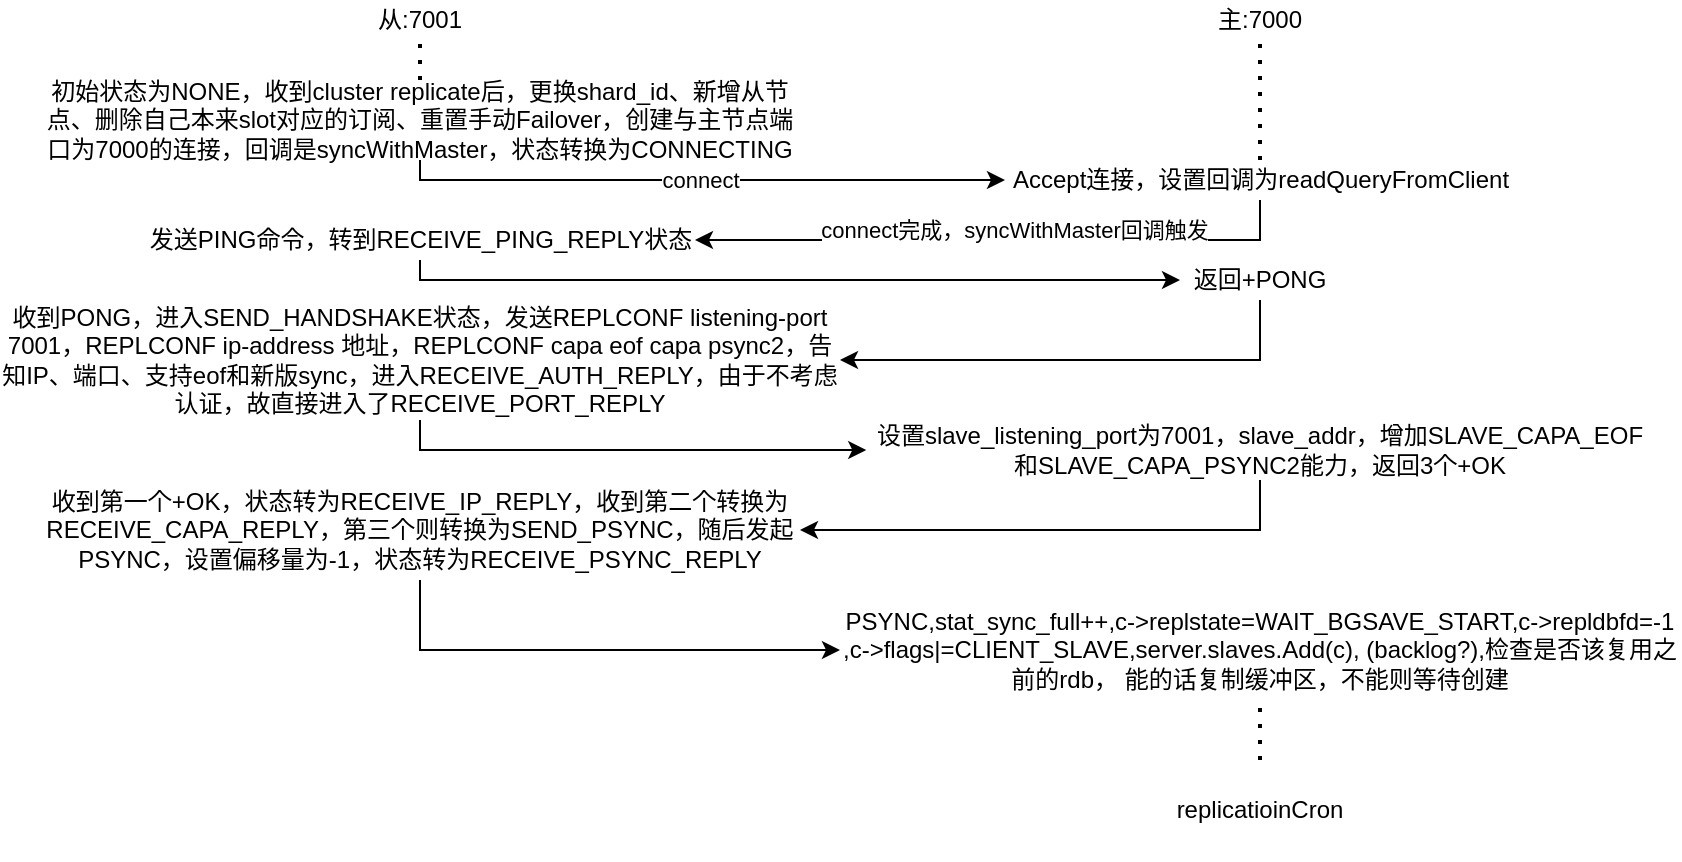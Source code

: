 <mxfile version="24.7.8">
  <diagram name="Page-1" id="2YBvvXClWsGukQMizWep">
    <mxGraphModel dx="1207" dy="691" grid="1" gridSize="10" guides="1" tooltips="1" connect="1" arrows="1" fold="1" page="1" pageScale="1" pageWidth="850" pageHeight="1100" math="0" shadow="0">
      <root>
        <mxCell id="0" />
        <mxCell id="1" parent="0" />
        <mxCell id="uTmtSbhfa73AENKRCiW3-1" value="从:7001" style="text;html=1;align=center;verticalAlign=middle;whiteSpace=wrap;rounded=0;" parent="1" vertex="1">
          <mxGeometry x="190" y="20" width="60" height="20" as="geometry" />
        </mxCell>
        <mxCell id="uTmtSbhfa73AENKRCiW3-2" value="主:7000" style="text;html=1;align=center;verticalAlign=middle;whiteSpace=wrap;rounded=0;" parent="1" vertex="1">
          <mxGeometry x="610" y="20" width="60" height="20" as="geometry" />
        </mxCell>
        <mxCell id="uTmtSbhfa73AENKRCiW3-7" style="edgeStyle=orthogonalEdgeStyle;rounded=0;orthogonalLoop=1;jettySize=auto;html=1;entryX=0;entryY=0.5;entryDx=0;entryDy=0;exitX=0.5;exitY=1;exitDx=0;exitDy=0;" parent="1" source="uTmtSbhfa73AENKRCiW3-3" target="uTmtSbhfa73AENKRCiW3-6" edge="1">
          <mxGeometry relative="1" as="geometry">
            <Array as="points">
              <mxPoint x="220" y="110" />
            </Array>
          </mxGeometry>
        </mxCell>
        <mxCell id="uTmtSbhfa73AENKRCiW3-8" value="connect" style="edgeLabel;html=1;align=center;verticalAlign=middle;resizable=0;points=[];" parent="uTmtSbhfa73AENKRCiW3-7" vertex="1" connectable="0">
          <mxGeometry x="-0.146" y="-1" relative="1" as="geometry">
            <mxPoint x="21" y="-1" as="offset" />
          </mxGeometry>
        </mxCell>
        <mxCell id="uTmtSbhfa73AENKRCiW3-3" value="初始状态为NONE，收到cluster replicate后，更换shard_id、新增从节点、删除自己本来slot对应的订阅、重置手动Failover，创建与主节点端口为7000的连接，回调是syncWithMaster，状态转换为CONNECTING" style="text;html=1;align=center;verticalAlign=middle;whiteSpace=wrap;rounded=0;" parent="1" vertex="1">
          <mxGeometry x="30" y="60" width="380" height="40" as="geometry" />
        </mxCell>
        <mxCell id="uTmtSbhfa73AENKRCiW3-11" style="edgeStyle=orthogonalEdgeStyle;rounded=0;orthogonalLoop=1;jettySize=auto;html=1;entryX=0;entryY=0.5;entryDx=0;entryDy=0;exitX=0.5;exitY=1;exitDx=0;exitDy=0;" parent="1" source="uTmtSbhfa73AENKRCiW3-5" target="uTmtSbhfa73AENKRCiW3-12" edge="1">
          <mxGeometry relative="1" as="geometry">
            <mxPoint x="640" y="270" as="targetPoint" />
            <Array as="points">
              <mxPoint x="220" y="160" />
              <mxPoint x="600" y="160" />
            </Array>
          </mxGeometry>
        </mxCell>
        <mxCell id="uTmtSbhfa73AENKRCiW3-5" value="发送PING命令，转到RECEIVE_PING_REPLY状态" style="text;html=1;align=center;verticalAlign=middle;whiteSpace=wrap;rounded=0;" parent="1" vertex="1">
          <mxGeometry x="82.5" y="130" width="275" height="20" as="geometry" />
        </mxCell>
        <mxCell id="uTmtSbhfa73AENKRCiW3-9" style="edgeStyle=orthogonalEdgeStyle;rounded=0;orthogonalLoop=1;jettySize=auto;html=1;exitX=0.5;exitY=1;exitDx=0;exitDy=0;entryX=1;entryY=0.5;entryDx=0;entryDy=0;" parent="1" source="uTmtSbhfa73AENKRCiW3-6" target="uTmtSbhfa73AENKRCiW3-5" edge="1">
          <mxGeometry relative="1" as="geometry">
            <Array as="points">
              <mxPoint x="640" y="140" />
            </Array>
          </mxGeometry>
        </mxCell>
        <mxCell id="uTmtSbhfa73AENKRCiW3-10" value="connect完成，syncWithMaster回调触发" style="edgeLabel;html=1;align=center;verticalAlign=middle;resizable=0;points=[];" parent="uTmtSbhfa73AENKRCiW3-9" vertex="1" connectable="0">
          <mxGeometry x="0.61" y="-1" relative="1" as="geometry">
            <mxPoint x="100" y="-4" as="offset" />
          </mxGeometry>
        </mxCell>
        <mxCell id="uTmtSbhfa73AENKRCiW3-6" value="Accept连接，设置回调为readQueryFromClient" style="text;html=1;align=center;verticalAlign=middle;whiteSpace=wrap;rounded=0;" parent="1" vertex="1">
          <mxGeometry x="512.5" y="100" width="255" height="20" as="geometry" />
        </mxCell>
        <mxCell id="ilX25yQ41fgXcGCMx8rG-4" style="edgeStyle=orthogonalEdgeStyle;rounded=0;orthogonalLoop=1;jettySize=auto;html=1;entryX=1;entryY=0.5;entryDx=0;entryDy=0;exitX=0.5;exitY=1;exitDx=0;exitDy=0;" parent="1" source="uTmtSbhfa73AENKRCiW3-12" target="ilX25yQ41fgXcGCMx8rG-11" edge="1">
          <mxGeometry relative="1" as="geometry">
            <mxPoint x="410" y="200" as="targetPoint" />
            <mxPoint x="705" y="180" as="sourcePoint" />
            <Array as="points">
              <mxPoint x="640" y="200" />
            </Array>
          </mxGeometry>
        </mxCell>
        <mxCell id="uTmtSbhfa73AENKRCiW3-12" value="返回+PONG" style="text;html=1;align=center;verticalAlign=middle;whiteSpace=wrap;rounded=0;" parent="1" vertex="1">
          <mxGeometry x="600" y="150" width="80" height="20" as="geometry" />
        </mxCell>
        <mxCell id="uTmtSbhfa73AENKRCiW3-14" value="" style="endArrow=none;dashed=1;html=1;dashPattern=1 3;strokeWidth=2;rounded=0;entryX=0.5;entryY=1;entryDx=0;entryDy=0;exitX=0.5;exitY=0;exitDx=0;exitDy=0;" parent="1" source="uTmtSbhfa73AENKRCiW3-3" target="uTmtSbhfa73AENKRCiW3-1" edge="1">
          <mxGeometry width="50" height="50" relative="1" as="geometry">
            <mxPoint x="390" y="330" as="sourcePoint" />
            <mxPoint x="440" y="280" as="targetPoint" />
          </mxGeometry>
        </mxCell>
        <mxCell id="uTmtSbhfa73AENKRCiW3-15" value="" style="endArrow=none;dashed=1;html=1;dashPattern=1 3;strokeWidth=2;rounded=0;entryX=0.5;entryY=1;entryDx=0;entryDy=0;exitX=0.5;exitY=0;exitDx=0;exitDy=0;" parent="1" source="uTmtSbhfa73AENKRCiW3-6" target="uTmtSbhfa73AENKRCiW3-2" edge="1">
          <mxGeometry width="50" height="50" relative="1" as="geometry">
            <mxPoint x="230" y="70" as="sourcePoint" />
            <mxPoint x="230" y="50" as="targetPoint" />
          </mxGeometry>
        </mxCell>
        <mxCell id="ilX25yQ41fgXcGCMx8rG-15" style="edgeStyle=orthogonalEdgeStyle;rounded=0;orthogonalLoop=1;jettySize=auto;html=1;entryX=1;entryY=0.5;entryDx=0;entryDy=0;exitX=0.5;exitY=1;exitDx=0;exitDy=0;" parent="1" source="ilX25yQ41fgXcGCMx8rG-8" target="ilX25yQ41fgXcGCMx8rG-14" edge="1">
          <mxGeometry relative="1" as="geometry">
            <mxPoint x="640" y="260" as="sourcePoint" />
            <Array as="points">
              <mxPoint x="640" y="285" />
              <mxPoint x="410" y="285" />
            </Array>
          </mxGeometry>
        </mxCell>
        <mxCell id="ilX25yQ41fgXcGCMx8rG-8" value="设置slave_listening_port为7001，slave_addr，增加SLAVE_CAPA_EOF和&lt;span style=&quot;background-color: initial; font-size: 12px;&quot;&gt;SLAVE_CAPA_PSYNC2&lt;/span&gt;能力，返回3个+OK" style="text;html=1;align=center;verticalAlign=middle;whiteSpace=wrap;rounded=0;" parent="1" vertex="1">
          <mxGeometry x="443.12" y="230" width="393.75" height="30" as="geometry" />
        </mxCell>
        <mxCell id="ilX25yQ41fgXcGCMx8rG-13" style="edgeStyle=orthogonalEdgeStyle;rounded=0;orthogonalLoop=1;jettySize=auto;html=1;entryX=0;entryY=0.5;entryDx=0;entryDy=0;" parent="1" source="ilX25yQ41fgXcGCMx8rG-11" target="ilX25yQ41fgXcGCMx8rG-8" edge="1">
          <mxGeometry relative="1" as="geometry">
            <mxPoint x="443.13" y="245" as="targetPoint" />
            <Array as="points">
              <mxPoint x="220" y="245" />
            </Array>
          </mxGeometry>
        </mxCell>
        <mxCell id="ilX25yQ41fgXcGCMx8rG-11" value="收到PONG，进入SEND_HANDSHAKE状态，发送REPLCONF listening-port 7001，REPLCONF ip-address 地址，REPLCONF capa eof capa psync2，告知IP、端口、支持eof和新版sync，进入RECEIVE_AUTH_REPLY，由于不考虑认证，故直接进入了RECEIVE_PORT_REPLY" style="text;html=1;align=center;verticalAlign=middle;whiteSpace=wrap;rounded=0;" parent="1" vertex="1">
          <mxGeometry x="10" y="170" width="420" height="60" as="geometry" />
        </mxCell>
        <mxCell id="ilX25yQ41fgXcGCMx8rG-16" style="edgeStyle=orthogonalEdgeStyle;rounded=0;orthogonalLoop=1;jettySize=auto;html=1;entryX=0;entryY=0.5;entryDx=0;entryDy=0;" parent="1" source="ilX25yQ41fgXcGCMx8rG-14" target="ilX25yQ41fgXcGCMx8rG-17" edge="1">
          <mxGeometry relative="1" as="geometry">
            <mxPoint x="380" y="360" as="targetPoint" />
            <Array as="points">
              <mxPoint x="220" y="345" />
            </Array>
          </mxGeometry>
        </mxCell>
        <mxCell id="ilX25yQ41fgXcGCMx8rG-14" value="收到第一个+OK，状态转为RECEIVE_IP_REPLY，收到第二个转换为RECEIVE_CAPA_REPLY，第三个则转换为SEND_PSYNC，随后发起PSYNC，设置偏移量为-1，状态转为RECEIVE_PSYNC_REPLY" style="text;html=1;align=center;verticalAlign=middle;whiteSpace=wrap;rounded=0;" parent="1" vertex="1">
          <mxGeometry x="30" y="260" width="380" height="50" as="geometry" />
        </mxCell>
        <mxCell id="ilX25yQ41fgXcGCMx8rG-17" value="PSYNC,stat_sync_full++,c-&amp;gt;replstate=WAIT_BGSAVE_START,c-&amp;gt;repldbfd=-1 ,c-&amp;gt;flags|=CLIENT_SLAVE,server.slaves.Add(c), (backlog?),检查是否该复用之前的rdb， 能的话复制缓冲区，不能则等待创建" style="text;html=1;align=center;verticalAlign=middle;whiteSpace=wrap;rounded=0;" parent="1" vertex="1">
          <mxGeometry x="429.99" y="320" width="420" height="50" as="geometry" />
        </mxCell>
        <mxCell id="LGcpo6t_XS2GsdhRApcy-3" value="replicatioinCron" style="text;html=1;align=center;verticalAlign=middle;whiteSpace=wrap;rounded=0;" vertex="1" parent="1">
          <mxGeometry x="430" y="400" width="420" height="50" as="geometry" />
        </mxCell>
        <mxCell id="LGcpo6t_XS2GsdhRApcy-4" value="" style="endArrow=none;dashed=1;html=1;dashPattern=1 3;strokeWidth=2;rounded=0;entryX=0.5;entryY=1;entryDx=0;entryDy=0;exitX=0.5;exitY=0;exitDx=0;exitDy=0;" edge="1" parent="1" source="LGcpo6t_XS2GsdhRApcy-3" target="ilX25yQ41fgXcGCMx8rG-17">
          <mxGeometry width="50" height="50" relative="1" as="geometry">
            <mxPoint x="680" y="380" as="sourcePoint" />
            <mxPoint x="680" y="320" as="targetPoint" />
          </mxGeometry>
        </mxCell>
      </root>
    </mxGraphModel>
  </diagram>
</mxfile>
